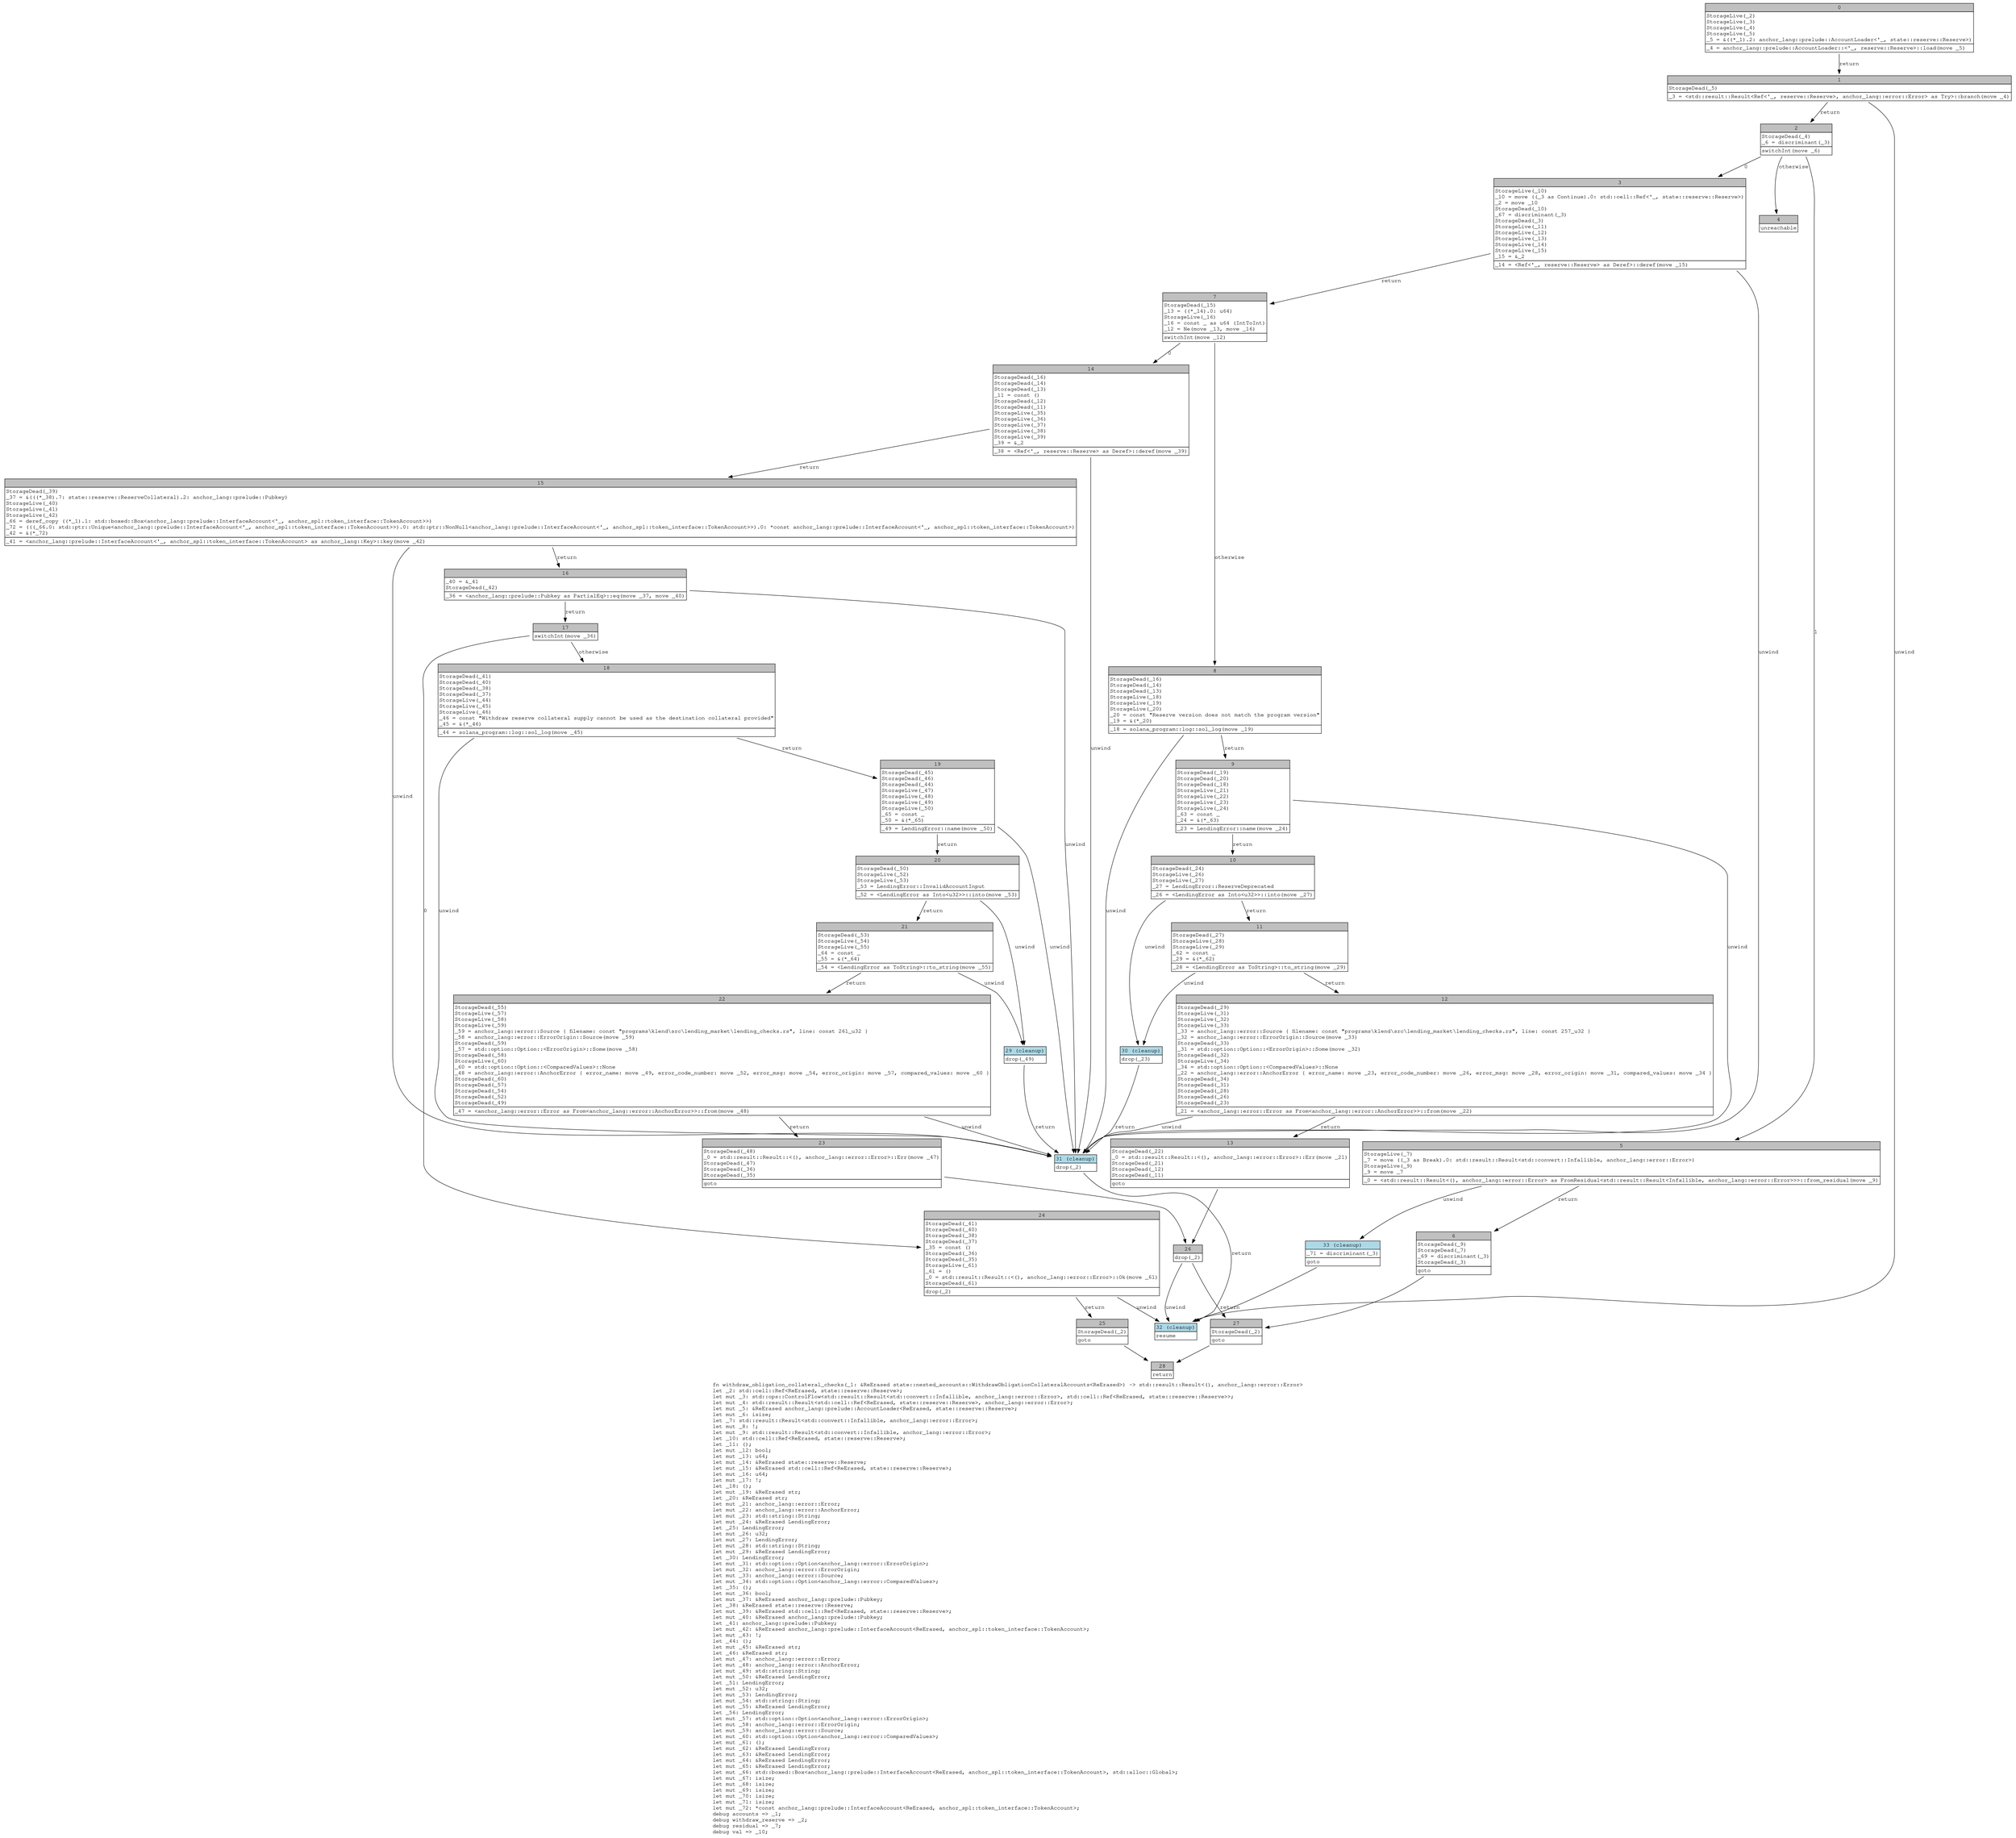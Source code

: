 digraph Mir_0_1186 {
    graph [fontname="Courier, monospace"];
    node [fontname="Courier, monospace"];
    edge [fontname="Courier, monospace"];
    label=<fn withdraw_obligation_collateral_checks(_1: &amp;ReErased state::nested_accounts::WithdrawObligationCollateralAccounts&lt;ReErased&gt;) -&gt; std::result::Result&lt;(), anchor_lang::error::Error&gt;<br align="left"/>let _2: std::cell::Ref&lt;ReErased, state::reserve::Reserve&gt;;<br align="left"/>let mut _3: std::ops::ControlFlow&lt;std::result::Result&lt;std::convert::Infallible, anchor_lang::error::Error&gt;, std::cell::Ref&lt;ReErased, state::reserve::Reserve&gt;&gt;;<br align="left"/>let mut _4: std::result::Result&lt;std::cell::Ref&lt;ReErased, state::reserve::Reserve&gt;, anchor_lang::error::Error&gt;;<br align="left"/>let mut _5: &amp;ReErased anchor_lang::prelude::AccountLoader&lt;ReErased, state::reserve::Reserve&gt;;<br align="left"/>let mut _6: isize;<br align="left"/>let _7: std::result::Result&lt;std::convert::Infallible, anchor_lang::error::Error&gt;;<br align="left"/>let mut _8: !;<br align="left"/>let mut _9: std::result::Result&lt;std::convert::Infallible, anchor_lang::error::Error&gt;;<br align="left"/>let _10: std::cell::Ref&lt;ReErased, state::reserve::Reserve&gt;;<br align="left"/>let _11: ();<br align="left"/>let mut _12: bool;<br align="left"/>let mut _13: u64;<br align="left"/>let mut _14: &amp;ReErased state::reserve::Reserve;<br align="left"/>let mut _15: &amp;ReErased std::cell::Ref&lt;ReErased, state::reserve::Reserve&gt;;<br align="left"/>let mut _16: u64;<br align="left"/>let mut _17: !;<br align="left"/>let _18: ();<br align="left"/>let mut _19: &amp;ReErased str;<br align="left"/>let _20: &amp;ReErased str;<br align="left"/>let mut _21: anchor_lang::error::Error;<br align="left"/>let mut _22: anchor_lang::error::AnchorError;<br align="left"/>let mut _23: std::string::String;<br align="left"/>let mut _24: &amp;ReErased LendingError;<br align="left"/>let _25: LendingError;<br align="left"/>let mut _26: u32;<br align="left"/>let mut _27: LendingError;<br align="left"/>let mut _28: std::string::String;<br align="left"/>let mut _29: &amp;ReErased LendingError;<br align="left"/>let _30: LendingError;<br align="left"/>let mut _31: std::option::Option&lt;anchor_lang::error::ErrorOrigin&gt;;<br align="left"/>let mut _32: anchor_lang::error::ErrorOrigin;<br align="left"/>let mut _33: anchor_lang::error::Source;<br align="left"/>let mut _34: std::option::Option&lt;anchor_lang::error::ComparedValues&gt;;<br align="left"/>let _35: ();<br align="left"/>let mut _36: bool;<br align="left"/>let mut _37: &amp;ReErased anchor_lang::prelude::Pubkey;<br align="left"/>let _38: &amp;ReErased state::reserve::Reserve;<br align="left"/>let mut _39: &amp;ReErased std::cell::Ref&lt;ReErased, state::reserve::Reserve&gt;;<br align="left"/>let mut _40: &amp;ReErased anchor_lang::prelude::Pubkey;<br align="left"/>let _41: anchor_lang::prelude::Pubkey;<br align="left"/>let mut _42: &amp;ReErased anchor_lang::prelude::InterfaceAccount&lt;ReErased, anchor_spl::token_interface::TokenAccount&gt;;<br align="left"/>let mut _43: !;<br align="left"/>let _44: ();<br align="left"/>let mut _45: &amp;ReErased str;<br align="left"/>let _46: &amp;ReErased str;<br align="left"/>let mut _47: anchor_lang::error::Error;<br align="left"/>let mut _48: anchor_lang::error::AnchorError;<br align="left"/>let mut _49: std::string::String;<br align="left"/>let mut _50: &amp;ReErased LendingError;<br align="left"/>let _51: LendingError;<br align="left"/>let mut _52: u32;<br align="left"/>let mut _53: LendingError;<br align="left"/>let mut _54: std::string::String;<br align="left"/>let mut _55: &amp;ReErased LendingError;<br align="left"/>let _56: LendingError;<br align="left"/>let mut _57: std::option::Option&lt;anchor_lang::error::ErrorOrigin&gt;;<br align="left"/>let mut _58: anchor_lang::error::ErrorOrigin;<br align="left"/>let mut _59: anchor_lang::error::Source;<br align="left"/>let mut _60: std::option::Option&lt;anchor_lang::error::ComparedValues&gt;;<br align="left"/>let mut _61: ();<br align="left"/>let mut _62: &amp;ReErased LendingError;<br align="left"/>let mut _63: &amp;ReErased LendingError;<br align="left"/>let mut _64: &amp;ReErased LendingError;<br align="left"/>let mut _65: &amp;ReErased LendingError;<br align="left"/>let mut _66: std::boxed::Box&lt;anchor_lang::prelude::InterfaceAccount&lt;ReErased, anchor_spl::token_interface::TokenAccount&gt;, std::alloc::Global&gt;;<br align="left"/>let mut _67: isize;<br align="left"/>let mut _68: isize;<br align="left"/>let mut _69: isize;<br align="left"/>let mut _70: isize;<br align="left"/>let mut _71: isize;<br align="left"/>let mut _72: *const anchor_lang::prelude::InterfaceAccount&lt;ReErased, anchor_spl::token_interface::TokenAccount&gt;;<br align="left"/>debug accounts =&gt; _1;<br align="left"/>debug withdraw_reserve =&gt; _2;<br align="left"/>debug residual =&gt; _7;<br align="left"/>debug val =&gt; _10;<br align="left"/>>;
    bb0__0_1186 [shape="none", label=<<table border="0" cellborder="1" cellspacing="0"><tr><td bgcolor="gray" align="center" colspan="1">0</td></tr><tr><td align="left" balign="left">StorageLive(_2)<br/>StorageLive(_3)<br/>StorageLive(_4)<br/>StorageLive(_5)<br/>_5 = &amp;((*_1).2: anchor_lang::prelude::AccountLoader&lt;'_, state::reserve::Reserve&gt;)<br/></td></tr><tr><td align="left">_4 = anchor_lang::prelude::AccountLoader::&lt;'_, reserve::Reserve&gt;::load(move _5)</td></tr></table>>];
    bb1__0_1186 [shape="none", label=<<table border="0" cellborder="1" cellspacing="0"><tr><td bgcolor="gray" align="center" colspan="1">1</td></tr><tr><td align="left" balign="left">StorageDead(_5)<br/></td></tr><tr><td align="left">_3 = &lt;std::result::Result&lt;Ref&lt;'_, reserve::Reserve&gt;, anchor_lang::error::Error&gt; as Try&gt;::branch(move _4)</td></tr></table>>];
    bb2__0_1186 [shape="none", label=<<table border="0" cellborder="1" cellspacing="0"><tr><td bgcolor="gray" align="center" colspan="1">2</td></tr><tr><td align="left" balign="left">StorageDead(_4)<br/>_6 = discriminant(_3)<br/></td></tr><tr><td align="left">switchInt(move _6)</td></tr></table>>];
    bb3__0_1186 [shape="none", label=<<table border="0" cellborder="1" cellspacing="0"><tr><td bgcolor="gray" align="center" colspan="1">3</td></tr><tr><td align="left" balign="left">StorageLive(_10)<br/>_10 = move ((_3 as Continue).0: std::cell::Ref&lt;'_, state::reserve::Reserve&gt;)<br/>_2 = move _10<br/>StorageDead(_10)<br/>_67 = discriminant(_3)<br/>StorageDead(_3)<br/>StorageLive(_11)<br/>StorageLive(_12)<br/>StorageLive(_13)<br/>StorageLive(_14)<br/>StorageLive(_15)<br/>_15 = &amp;_2<br/></td></tr><tr><td align="left">_14 = &lt;Ref&lt;'_, reserve::Reserve&gt; as Deref&gt;::deref(move _15)</td></tr></table>>];
    bb4__0_1186 [shape="none", label=<<table border="0" cellborder="1" cellspacing="0"><tr><td bgcolor="gray" align="center" colspan="1">4</td></tr><tr><td align="left">unreachable</td></tr></table>>];
    bb5__0_1186 [shape="none", label=<<table border="0" cellborder="1" cellspacing="0"><tr><td bgcolor="gray" align="center" colspan="1">5</td></tr><tr><td align="left" balign="left">StorageLive(_7)<br/>_7 = move ((_3 as Break).0: std::result::Result&lt;std::convert::Infallible, anchor_lang::error::Error&gt;)<br/>StorageLive(_9)<br/>_9 = move _7<br/></td></tr><tr><td align="left">_0 = &lt;std::result::Result&lt;(), anchor_lang::error::Error&gt; as FromResidual&lt;std::result::Result&lt;Infallible, anchor_lang::error::Error&gt;&gt;&gt;::from_residual(move _9)</td></tr></table>>];
    bb6__0_1186 [shape="none", label=<<table border="0" cellborder="1" cellspacing="0"><tr><td bgcolor="gray" align="center" colspan="1">6</td></tr><tr><td align="left" balign="left">StorageDead(_9)<br/>StorageDead(_7)<br/>_69 = discriminant(_3)<br/>StorageDead(_3)<br/></td></tr><tr><td align="left">goto</td></tr></table>>];
    bb7__0_1186 [shape="none", label=<<table border="0" cellborder="1" cellspacing="0"><tr><td bgcolor="gray" align="center" colspan="1">7</td></tr><tr><td align="left" balign="left">StorageDead(_15)<br/>_13 = ((*_14).0: u64)<br/>StorageLive(_16)<br/>_16 = const _ as u64 (IntToInt)<br/>_12 = Ne(move _13, move _16)<br/></td></tr><tr><td align="left">switchInt(move _12)</td></tr></table>>];
    bb8__0_1186 [shape="none", label=<<table border="0" cellborder="1" cellspacing="0"><tr><td bgcolor="gray" align="center" colspan="1">8</td></tr><tr><td align="left" balign="left">StorageDead(_16)<br/>StorageDead(_14)<br/>StorageDead(_13)<br/>StorageLive(_18)<br/>StorageLive(_19)<br/>StorageLive(_20)<br/>_20 = const &quot;Reserve version does not match the program version&quot;<br/>_19 = &amp;(*_20)<br/></td></tr><tr><td align="left">_18 = solana_program::log::sol_log(move _19)</td></tr></table>>];
    bb9__0_1186 [shape="none", label=<<table border="0" cellborder="1" cellspacing="0"><tr><td bgcolor="gray" align="center" colspan="1">9</td></tr><tr><td align="left" balign="left">StorageDead(_19)<br/>StorageDead(_20)<br/>StorageDead(_18)<br/>StorageLive(_21)<br/>StorageLive(_22)<br/>StorageLive(_23)<br/>StorageLive(_24)<br/>_63 = const _<br/>_24 = &amp;(*_63)<br/></td></tr><tr><td align="left">_23 = LendingError::name(move _24)</td></tr></table>>];
    bb10__0_1186 [shape="none", label=<<table border="0" cellborder="1" cellspacing="0"><tr><td bgcolor="gray" align="center" colspan="1">10</td></tr><tr><td align="left" balign="left">StorageDead(_24)<br/>StorageLive(_26)<br/>StorageLive(_27)<br/>_27 = LendingError::ReserveDeprecated<br/></td></tr><tr><td align="left">_26 = &lt;LendingError as Into&lt;u32&gt;&gt;::into(move _27)</td></tr></table>>];
    bb11__0_1186 [shape="none", label=<<table border="0" cellborder="1" cellspacing="0"><tr><td bgcolor="gray" align="center" colspan="1">11</td></tr><tr><td align="left" balign="left">StorageDead(_27)<br/>StorageLive(_28)<br/>StorageLive(_29)<br/>_62 = const _<br/>_29 = &amp;(*_62)<br/></td></tr><tr><td align="left">_28 = &lt;LendingError as ToString&gt;::to_string(move _29)</td></tr></table>>];
    bb12__0_1186 [shape="none", label=<<table border="0" cellborder="1" cellspacing="0"><tr><td bgcolor="gray" align="center" colspan="1">12</td></tr><tr><td align="left" balign="left">StorageDead(_29)<br/>StorageLive(_31)<br/>StorageLive(_32)<br/>StorageLive(_33)<br/>_33 = anchor_lang::error::Source { filename: const &quot;programs\\klend\\src\\lending_market\\lending_checks.rs&quot;, line: const 257_u32 }<br/>_32 = anchor_lang::error::ErrorOrigin::Source(move _33)<br/>StorageDead(_33)<br/>_31 = std::option::Option::&lt;ErrorOrigin&gt;::Some(move _32)<br/>StorageDead(_32)<br/>StorageLive(_34)<br/>_34 = std::option::Option::&lt;ComparedValues&gt;::None<br/>_22 = anchor_lang::error::AnchorError { error_name: move _23, error_code_number: move _26, error_msg: move _28, error_origin: move _31, compared_values: move _34 }<br/>StorageDead(_34)<br/>StorageDead(_31)<br/>StorageDead(_28)<br/>StorageDead(_26)<br/>StorageDead(_23)<br/></td></tr><tr><td align="left">_21 = &lt;anchor_lang::error::Error as From&lt;anchor_lang::error::AnchorError&gt;&gt;::from(move _22)</td></tr></table>>];
    bb13__0_1186 [shape="none", label=<<table border="0" cellborder="1" cellspacing="0"><tr><td bgcolor="gray" align="center" colspan="1">13</td></tr><tr><td align="left" balign="left">StorageDead(_22)<br/>_0 = std::result::Result::&lt;(), anchor_lang::error::Error&gt;::Err(move _21)<br/>StorageDead(_21)<br/>StorageDead(_12)<br/>StorageDead(_11)<br/></td></tr><tr><td align="left">goto</td></tr></table>>];
    bb14__0_1186 [shape="none", label=<<table border="0" cellborder="1" cellspacing="0"><tr><td bgcolor="gray" align="center" colspan="1">14</td></tr><tr><td align="left" balign="left">StorageDead(_16)<br/>StorageDead(_14)<br/>StorageDead(_13)<br/>_11 = const ()<br/>StorageDead(_12)<br/>StorageDead(_11)<br/>StorageLive(_35)<br/>StorageLive(_36)<br/>StorageLive(_37)<br/>StorageLive(_38)<br/>StorageLive(_39)<br/>_39 = &amp;_2<br/></td></tr><tr><td align="left">_38 = &lt;Ref&lt;'_, reserve::Reserve&gt; as Deref&gt;::deref(move _39)</td></tr></table>>];
    bb15__0_1186 [shape="none", label=<<table border="0" cellborder="1" cellspacing="0"><tr><td bgcolor="gray" align="center" colspan="1">15</td></tr><tr><td align="left" balign="left">StorageDead(_39)<br/>_37 = &amp;(((*_38).7: state::reserve::ReserveCollateral).2: anchor_lang::prelude::Pubkey)<br/>StorageLive(_40)<br/>StorageLive(_41)<br/>StorageLive(_42)<br/>_66 = deref_copy ((*_1).1: std::boxed::Box&lt;anchor_lang::prelude::InterfaceAccount&lt;'_, anchor_spl::token_interface::TokenAccount&gt;&gt;)<br/>_72 = (((_66.0: std::ptr::Unique&lt;anchor_lang::prelude::InterfaceAccount&lt;'_, anchor_spl::token_interface::TokenAccount&gt;&gt;).0: std::ptr::NonNull&lt;anchor_lang::prelude::InterfaceAccount&lt;'_, anchor_spl::token_interface::TokenAccount&gt;&gt;).0: *const anchor_lang::prelude::InterfaceAccount&lt;'_, anchor_spl::token_interface::TokenAccount&gt;)<br/>_42 = &amp;(*_72)<br/></td></tr><tr><td align="left">_41 = &lt;anchor_lang::prelude::InterfaceAccount&lt;'_, anchor_spl::token_interface::TokenAccount&gt; as anchor_lang::Key&gt;::key(move _42)</td></tr></table>>];
    bb16__0_1186 [shape="none", label=<<table border="0" cellborder="1" cellspacing="0"><tr><td bgcolor="gray" align="center" colspan="1">16</td></tr><tr><td align="left" balign="left">_40 = &amp;_41<br/>StorageDead(_42)<br/></td></tr><tr><td align="left">_36 = &lt;anchor_lang::prelude::Pubkey as PartialEq&gt;::eq(move _37, move _40)</td></tr></table>>];
    bb17__0_1186 [shape="none", label=<<table border="0" cellborder="1" cellspacing="0"><tr><td bgcolor="gray" align="center" colspan="1">17</td></tr><tr><td align="left">switchInt(move _36)</td></tr></table>>];
    bb18__0_1186 [shape="none", label=<<table border="0" cellborder="1" cellspacing="0"><tr><td bgcolor="gray" align="center" colspan="1">18</td></tr><tr><td align="left" balign="left">StorageDead(_41)<br/>StorageDead(_40)<br/>StorageDead(_38)<br/>StorageDead(_37)<br/>StorageLive(_44)<br/>StorageLive(_45)<br/>StorageLive(_46)<br/>_46 = const &quot;Withdraw reserve collateral supply cannot be used as the destination collateral provided&quot;<br/>_45 = &amp;(*_46)<br/></td></tr><tr><td align="left">_44 = solana_program::log::sol_log(move _45)</td></tr></table>>];
    bb19__0_1186 [shape="none", label=<<table border="0" cellborder="1" cellspacing="0"><tr><td bgcolor="gray" align="center" colspan="1">19</td></tr><tr><td align="left" balign="left">StorageDead(_45)<br/>StorageDead(_46)<br/>StorageDead(_44)<br/>StorageLive(_47)<br/>StorageLive(_48)<br/>StorageLive(_49)<br/>StorageLive(_50)<br/>_65 = const _<br/>_50 = &amp;(*_65)<br/></td></tr><tr><td align="left">_49 = LendingError::name(move _50)</td></tr></table>>];
    bb20__0_1186 [shape="none", label=<<table border="0" cellborder="1" cellspacing="0"><tr><td bgcolor="gray" align="center" colspan="1">20</td></tr><tr><td align="left" balign="left">StorageDead(_50)<br/>StorageLive(_52)<br/>StorageLive(_53)<br/>_53 = LendingError::InvalidAccountInput<br/></td></tr><tr><td align="left">_52 = &lt;LendingError as Into&lt;u32&gt;&gt;::into(move _53)</td></tr></table>>];
    bb21__0_1186 [shape="none", label=<<table border="0" cellborder="1" cellspacing="0"><tr><td bgcolor="gray" align="center" colspan="1">21</td></tr><tr><td align="left" balign="left">StorageDead(_53)<br/>StorageLive(_54)<br/>StorageLive(_55)<br/>_64 = const _<br/>_55 = &amp;(*_64)<br/></td></tr><tr><td align="left">_54 = &lt;LendingError as ToString&gt;::to_string(move _55)</td></tr></table>>];
    bb22__0_1186 [shape="none", label=<<table border="0" cellborder="1" cellspacing="0"><tr><td bgcolor="gray" align="center" colspan="1">22</td></tr><tr><td align="left" balign="left">StorageDead(_55)<br/>StorageLive(_57)<br/>StorageLive(_58)<br/>StorageLive(_59)<br/>_59 = anchor_lang::error::Source { filename: const &quot;programs\\klend\\src\\lending_market\\lending_checks.rs&quot;, line: const 261_u32 }<br/>_58 = anchor_lang::error::ErrorOrigin::Source(move _59)<br/>StorageDead(_59)<br/>_57 = std::option::Option::&lt;ErrorOrigin&gt;::Some(move _58)<br/>StorageDead(_58)<br/>StorageLive(_60)<br/>_60 = std::option::Option::&lt;ComparedValues&gt;::None<br/>_48 = anchor_lang::error::AnchorError { error_name: move _49, error_code_number: move _52, error_msg: move _54, error_origin: move _57, compared_values: move _60 }<br/>StorageDead(_60)<br/>StorageDead(_57)<br/>StorageDead(_54)<br/>StorageDead(_52)<br/>StorageDead(_49)<br/></td></tr><tr><td align="left">_47 = &lt;anchor_lang::error::Error as From&lt;anchor_lang::error::AnchorError&gt;&gt;::from(move _48)</td></tr></table>>];
    bb23__0_1186 [shape="none", label=<<table border="0" cellborder="1" cellspacing="0"><tr><td bgcolor="gray" align="center" colspan="1">23</td></tr><tr><td align="left" balign="left">StorageDead(_48)<br/>_0 = std::result::Result::&lt;(), anchor_lang::error::Error&gt;::Err(move _47)<br/>StorageDead(_47)<br/>StorageDead(_36)<br/>StorageDead(_35)<br/></td></tr><tr><td align="left">goto</td></tr></table>>];
    bb24__0_1186 [shape="none", label=<<table border="0" cellborder="1" cellspacing="0"><tr><td bgcolor="gray" align="center" colspan="1">24</td></tr><tr><td align="left" balign="left">StorageDead(_41)<br/>StorageDead(_40)<br/>StorageDead(_38)<br/>StorageDead(_37)<br/>_35 = const ()<br/>StorageDead(_36)<br/>StorageDead(_35)<br/>StorageLive(_61)<br/>_61 = ()<br/>_0 = std::result::Result::&lt;(), anchor_lang::error::Error&gt;::Ok(move _61)<br/>StorageDead(_61)<br/></td></tr><tr><td align="left">drop(_2)</td></tr></table>>];
    bb25__0_1186 [shape="none", label=<<table border="0" cellborder="1" cellspacing="0"><tr><td bgcolor="gray" align="center" colspan="1">25</td></tr><tr><td align="left" balign="left">StorageDead(_2)<br/></td></tr><tr><td align="left">goto</td></tr></table>>];
    bb26__0_1186 [shape="none", label=<<table border="0" cellborder="1" cellspacing="0"><tr><td bgcolor="gray" align="center" colspan="1">26</td></tr><tr><td align="left">drop(_2)</td></tr></table>>];
    bb27__0_1186 [shape="none", label=<<table border="0" cellborder="1" cellspacing="0"><tr><td bgcolor="gray" align="center" colspan="1">27</td></tr><tr><td align="left" balign="left">StorageDead(_2)<br/></td></tr><tr><td align="left">goto</td></tr></table>>];
    bb28__0_1186 [shape="none", label=<<table border="0" cellborder="1" cellspacing="0"><tr><td bgcolor="gray" align="center" colspan="1">28</td></tr><tr><td align="left">return</td></tr></table>>];
    bb29__0_1186 [shape="none", label=<<table border="0" cellborder="1" cellspacing="0"><tr><td bgcolor="lightblue" align="center" colspan="1">29 (cleanup)</td></tr><tr><td align="left">drop(_49)</td></tr></table>>];
    bb30__0_1186 [shape="none", label=<<table border="0" cellborder="1" cellspacing="0"><tr><td bgcolor="lightblue" align="center" colspan="1">30 (cleanup)</td></tr><tr><td align="left">drop(_23)</td></tr></table>>];
    bb31__0_1186 [shape="none", label=<<table border="0" cellborder="1" cellspacing="0"><tr><td bgcolor="lightblue" align="center" colspan="1">31 (cleanup)</td></tr><tr><td align="left">drop(_2)</td></tr></table>>];
    bb32__0_1186 [shape="none", label=<<table border="0" cellborder="1" cellspacing="0"><tr><td bgcolor="lightblue" align="center" colspan="1">32 (cleanup)</td></tr><tr><td align="left">resume</td></tr></table>>];
    bb33__0_1186 [shape="none", label=<<table border="0" cellborder="1" cellspacing="0"><tr><td bgcolor="lightblue" align="center" colspan="1">33 (cleanup)</td></tr><tr><td align="left" balign="left">_71 = discriminant(_3)<br/></td></tr><tr><td align="left">goto</td></tr></table>>];
    bb0__0_1186 -> bb1__0_1186 [label="return"];
    bb1__0_1186 -> bb2__0_1186 [label="return"];
    bb1__0_1186 -> bb32__0_1186 [label="unwind"];
    bb2__0_1186 -> bb3__0_1186 [label="0"];
    bb2__0_1186 -> bb5__0_1186 [label="1"];
    bb2__0_1186 -> bb4__0_1186 [label="otherwise"];
    bb3__0_1186 -> bb7__0_1186 [label="return"];
    bb3__0_1186 -> bb31__0_1186 [label="unwind"];
    bb5__0_1186 -> bb6__0_1186 [label="return"];
    bb5__0_1186 -> bb33__0_1186 [label="unwind"];
    bb6__0_1186 -> bb27__0_1186 [label=""];
    bb7__0_1186 -> bb14__0_1186 [label="0"];
    bb7__0_1186 -> bb8__0_1186 [label="otherwise"];
    bb8__0_1186 -> bb9__0_1186 [label="return"];
    bb8__0_1186 -> bb31__0_1186 [label="unwind"];
    bb9__0_1186 -> bb10__0_1186 [label="return"];
    bb9__0_1186 -> bb31__0_1186 [label="unwind"];
    bb10__0_1186 -> bb11__0_1186 [label="return"];
    bb10__0_1186 -> bb30__0_1186 [label="unwind"];
    bb11__0_1186 -> bb12__0_1186 [label="return"];
    bb11__0_1186 -> bb30__0_1186 [label="unwind"];
    bb12__0_1186 -> bb13__0_1186 [label="return"];
    bb12__0_1186 -> bb31__0_1186 [label="unwind"];
    bb13__0_1186 -> bb26__0_1186 [label=""];
    bb14__0_1186 -> bb15__0_1186 [label="return"];
    bb14__0_1186 -> bb31__0_1186 [label="unwind"];
    bb15__0_1186 -> bb16__0_1186 [label="return"];
    bb15__0_1186 -> bb31__0_1186 [label="unwind"];
    bb16__0_1186 -> bb17__0_1186 [label="return"];
    bb16__0_1186 -> bb31__0_1186 [label="unwind"];
    bb17__0_1186 -> bb24__0_1186 [label="0"];
    bb17__0_1186 -> bb18__0_1186 [label="otherwise"];
    bb18__0_1186 -> bb19__0_1186 [label="return"];
    bb18__0_1186 -> bb31__0_1186 [label="unwind"];
    bb19__0_1186 -> bb20__0_1186 [label="return"];
    bb19__0_1186 -> bb31__0_1186 [label="unwind"];
    bb20__0_1186 -> bb21__0_1186 [label="return"];
    bb20__0_1186 -> bb29__0_1186 [label="unwind"];
    bb21__0_1186 -> bb22__0_1186 [label="return"];
    bb21__0_1186 -> bb29__0_1186 [label="unwind"];
    bb22__0_1186 -> bb23__0_1186 [label="return"];
    bb22__0_1186 -> bb31__0_1186 [label="unwind"];
    bb23__0_1186 -> bb26__0_1186 [label=""];
    bb24__0_1186 -> bb25__0_1186 [label="return"];
    bb24__0_1186 -> bb32__0_1186 [label="unwind"];
    bb25__0_1186 -> bb28__0_1186 [label=""];
    bb26__0_1186 -> bb27__0_1186 [label="return"];
    bb26__0_1186 -> bb32__0_1186 [label="unwind"];
    bb27__0_1186 -> bb28__0_1186 [label=""];
    bb29__0_1186 -> bb31__0_1186 [label="return"];
    bb30__0_1186 -> bb31__0_1186 [label="return"];
    bb31__0_1186 -> bb32__0_1186 [label="return"];
    bb33__0_1186 -> bb32__0_1186 [label=""];
}
